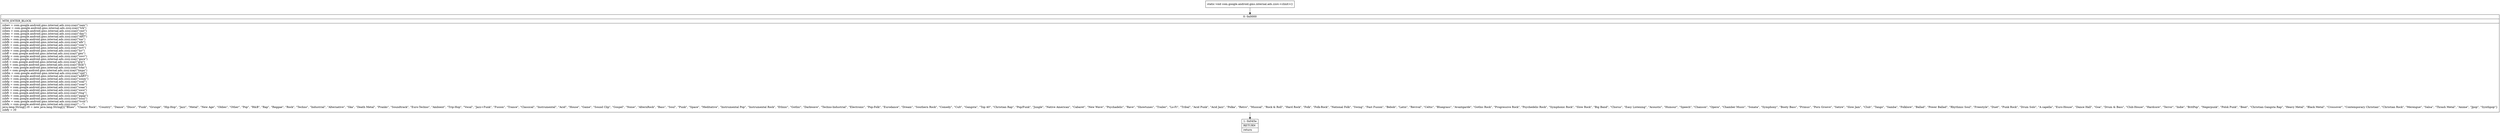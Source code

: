 digraph "CFG forcom.google.android.gms.internal.ads.zzov.\<clinit\>()V" {
Node_0 [shape=record,label="{0\:\ 0x0000|MTH_ENTER_BLOCK\l|zzbev = com.google.android.gms.internal.ads.zzsy.zzay(\"nam\")\lzzbew = com.google.android.gms.internal.ads.zzsy.zzay(\"trk\")\lzzbex = com.google.android.gms.internal.ads.zzsy.zzay(\"cmt\")\lzzbey = com.google.android.gms.internal.ads.zzsy.zzay(\"day\")\lzzbez = com.google.android.gms.internal.ads.zzsy.zzay(\"ART\")\lzzbfa = com.google.android.gms.internal.ads.zzsy.zzay(\"too\")\lzzbfb = com.google.android.gms.internal.ads.zzsy.zzay(\"alb\")\lzzbfc = com.google.android.gms.internal.ads.zzsy.zzay(\"com\")\lzzbfd = com.google.android.gms.internal.ads.zzsy.zzay(\"wrt\")\lzzbfe = com.google.android.gms.internal.ads.zzsy.zzay(\"lyr\")\lzzbff = com.google.android.gms.internal.ads.zzsy.zzay(\"gen\")\lzzbfg = com.google.android.gms.internal.ads.zzsy.zzay(\"covr\")\lzzbfh = com.google.android.gms.internal.ads.zzsy.zzay(\"gnre\")\lzzbfi = com.google.android.gms.internal.ads.zzsy.zzay(\"grp\")\lzzbfj = com.google.android.gms.internal.ads.zzsy.zzay(\"disk\")\lzzbfk = com.google.android.gms.internal.ads.zzsy.zzay(\"trkn\")\lzzbfl = com.google.android.gms.internal.ads.zzsy.zzay(\"tmpo\")\lzzbfm = com.google.android.gms.internal.ads.zzsy.zzay(\"cpil\")\lzzbfn = com.google.android.gms.internal.ads.zzsy.zzay(\"aART\")\lzzbfo = com.google.android.gms.internal.ads.zzsy.zzay(\"sonm\")\lzzbfp = com.google.android.gms.internal.ads.zzsy.zzay(\"soal\")\lzzbfq = com.google.android.gms.internal.ads.zzsy.zzay(\"soar\")\lzzbfr = com.google.android.gms.internal.ads.zzsy.zzay(\"soaa\")\lzzbfs = com.google.android.gms.internal.ads.zzsy.zzay(\"soco\")\lzzbft = com.google.android.gms.internal.ads.zzsy.zzay(\"rtng\")\lzzbfu = com.google.android.gms.internal.ads.zzsy.zzay(\"pgap\")\lzzbfv = com.google.android.gms.internal.ads.zzsy.zzay(\"sosn\")\lzzbfw = com.google.android.gms.internal.ads.zzsy.zzay(\"tvsh\")\lzzbfx = com.google.android.gms.internal.ads.zzsy.zzay(\"\-\-\-\-\")\ljava.lang.String[] r0 = new java.lang.String[]\{\"Blues\", \"Classic Rock\", \"Country\", \"Dance\", \"Disco\", \"Funk\", \"Grunge\", \"Hip\-Hop\", \"Jazz\", \"Metal\", \"New Age\", \"Oldies\", \"Other\", \"Pop\", \"R&B\", \"Rap\", \"Reggae\", \"Rock\", \"Techno\", \"Industrial\", \"Alternative\", \"Ska\", \"Death Metal\", \"Pranks\", \"Soundtrack\", \"Euro\-Techno\", \"Ambient\", \"Trip\-Hop\", \"Vocal\", \"Jazz+Funk\", \"Fusion\", \"Trance\", \"Classical\", \"Instrumental\", \"Acid\", \"House\", \"Game\", \"Sound Clip\", \"Gospel\", \"Noise\", \"AlternRock\", \"Bass\", \"Soul\", \"Punk\", \"Space\", \"Meditative\", \"Instrumental Pop\", \"Instrumental Rock\", \"Ethnic\", \"Gothic\", \"Darkwave\", \"Techno\-Industrial\", \"Electronic\", \"Pop\-Folk\", \"Eurodance\", \"Dream\", \"Southern Rock\", \"Comedy\", \"Cult\", \"Gangsta\", \"Top 40\", \"Christian Rap\", \"Pop\/Funk\", \"Jungle\", \"Native American\", \"Cabaret\", \"New Wave\", \"Psychadelic\", \"Rave\", \"Showtunes\", \"Trailer\", \"Lo\-Fi\", \"Tribal\", \"Acid Punk\", \"Acid Jazz\", \"Polka\", \"Retro\", \"Musical\", \"Rock & Roll\", \"Hard Rock\", \"Folk\", \"Folk\-Rock\", \"National Folk\", \"Swing\", \"Fast Fusion\", \"Bebob\", \"Latin\", \"Revival\", \"Celtic\", \"Bluegrass\", \"Avantgarde\", \"Gothic Rock\", \"Progressive Rock\", \"Psychedelic Rock\", \"Symphonic Rock\", \"Slow Rock\", \"Big Band\", \"Chorus\", \"Easy Listening\", \"Acoustic\", \"Humour\", \"Speech\", \"Chanson\", \"Opera\", \"Chamber Music\", \"Sonata\", \"Symphony\", \"Booty Bass\", \"Primus\", \"Porn Groove\", \"Satire\", \"Slow Jam\", \"Club\", \"Tango\", \"Samba\", \"Folklore\", \"Ballad\", \"Power Ballad\", \"Rhythmic Soul\", \"Freestyle\", \"Duet\", \"Punk Rock\", \"Drum Solo\", \"A capella\", \"Euro\-House\", \"Dance Hall\", \"Goa\", \"Drum & Bass\", \"Club\-House\", \"Hardcore\", \"Terror\", \"Indie\", \"BritPop\", \"Negerpunk\", \"Polsk Punk\", \"Beat\", \"Christian Gangsta Rap\", \"Heavy Metal\", \"Black Metal\", \"Crossover\", \"Contemporary Christian\", \"Christian Rock\", \"Merengue\", \"Salsa\", \"Thrash Metal\", \"Anime\", \"Jpop\", \"Synthpop\"\}\lzzbfy = r0\l}"];
Node_1 [shape=record,label="{1\:\ 0x045e|RETURN\l|return\l}"];
MethodNode[shape=record,label="{static void com.google.android.gms.internal.ads.zzov.\<clinit\>() }"];
MethodNode -> Node_0;
Node_0 -> Node_1;
}

